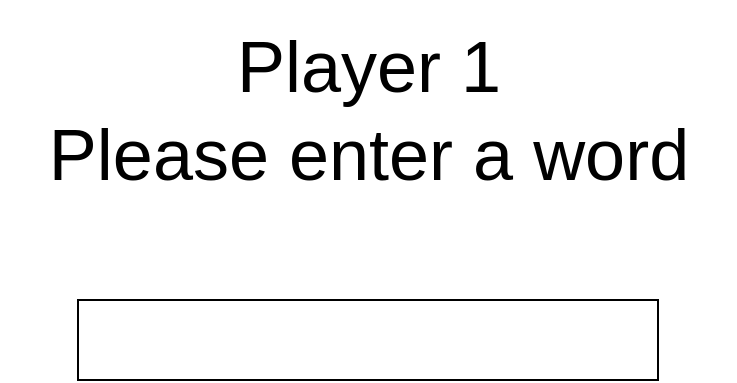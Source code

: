 <mxfile version="10.7.7" type="device"><diagram id="8kzpsviLqojZ69Y6_Hog" name="Page-1"><mxGraphModel dx="1327" dy="759" grid="1" gridSize="10" guides="1" tooltips="1" connect="1" arrows="1" fold="1" page="1" pageScale="1" pageWidth="827" pageHeight="1169" math="0" shadow="0"><root><mxCell id="0"/><mxCell id="1" parent="0"/><object label="" id="dsFJiKgQlP4T525pzNjC-1"><mxCell style="rounded=0;whiteSpace=wrap;html=1;" parent="1" vertex="1"><mxGeometry x="268" y="200" width="290" height="40" as="geometry"/></mxCell></object><object label="&lt;span style=&quot;font-size: 36px&quot;&gt;Player 1&lt;br&gt;Please enter a word&lt;br&gt;&lt;/span&gt;" tag="h1" id="dsFJiKgQlP4T525pzNjC-3"><mxCell style="text;html=1;strokeColor=none;fillColor=none;align=center;verticalAlign=middle;whiteSpace=wrap;rounded=0;" parent="1" vertex="1"><mxGeometry x="229.5" y="50" width="367" height="110" as="geometry"/></mxCell></object></root></mxGraphModel></diagram></mxfile>